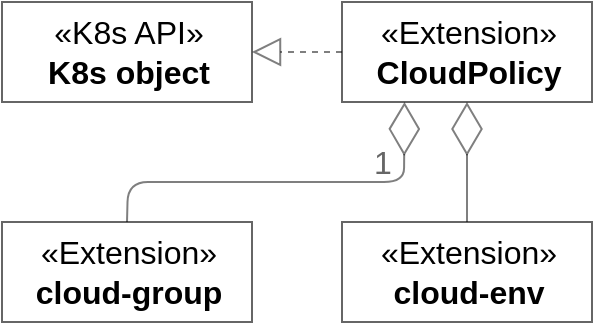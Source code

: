 <mxfile version="13.1.14" type="device"><diagram name="Page-1" id="c4acf3e9-155e-7222-9cf6-157b1a14988f"><mxGraphModel dx="1422" dy="740" grid="1" gridSize="10" guides="1" tooltips="1" connect="1" arrows="1" fold="1" page="1" pageScale="1" pageWidth="850" pageHeight="1100" background="#ffffff" math="0" shadow="0"><root><mxCell id="0"/><mxCell id="1" parent="0"/><mxCell id="0lOFYk-6m7jObj_m_8kx-12" value="«K8s API»&lt;br&gt;&lt;b&gt;K8s object&lt;br&gt;&lt;/b&gt;" style="html=1;shadow=0;labelBackgroundColor=none;fillColor=#ffffff;fontSize=16;fontColor=#000000;opacity=60;" vertex="1" parent="1"><mxGeometry x="210" y="160" width="125" height="50" as="geometry"/></mxCell><mxCell id="0lOFYk-6m7jObj_m_8kx-14" value="«Extension»&lt;br&gt;&lt;b&gt;cloud-env&lt;/b&gt;" style="html=1;shadow=0;labelBackgroundColor=none;fillColor=#ffffff;fontSize=16;fontColor=#000000;opacity=60;" vertex="1" parent="1"><mxGeometry x="380" y="270" width="125" height="50" as="geometry"/></mxCell><mxCell id="0lOFYk-6m7jObj_m_8kx-19" value="«Extension»&lt;br&gt;&lt;b&gt;cloud-group&lt;/b&gt;" style="html=1;shadow=0;labelBackgroundColor=none;fillColor=#ffffff;fontSize=16;fontColor=#000000;opacity=60;" vertex="1" parent="1"><mxGeometry x="210" y="270" width="125" height="50" as="geometry"/></mxCell><mxCell id="0lOFYk-6m7jObj_m_8kx-24" value="" style="endArrow=block;dashed=1;endFill=0;endSize=12;html=1;fontSize=16;fontColor=#000000;opacity=50;entryX=1;entryY=0.5;entryDx=0;entryDy=0;" edge="1" parent="1" target="0lOFYk-6m7jObj_m_8kx-12"><mxGeometry width="160" relative="1" as="geometry"><mxPoint x="380" y="185" as="sourcePoint"/><mxPoint x="520" y="240" as="targetPoint"/></mxGeometry></mxCell><mxCell id="0lOFYk-6m7jObj_m_8kx-25" value="«Extension»&lt;br&gt;&lt;b&gt;CloudPolicy&lt;/b&gt;" style="html=1;shadow=0;labelBackgroundColor=none;fillColor=#ffffff;fontSize=16;fontColor=#000000;opacity=60;" vertex="1" parent="1"><mxGeometry x="380" y="160" width="125" height="50" as="geometry"/></mxCell><mxCell id="0lOFYk-6m7jObj_m_8kx-26" value="" style="endArrow=diamondThin;endFill=0;endSize=24;html=1;fontSize=16;fontColor=#000000;opacity=50;entryX=0.25;entryY=1;entryDx=0;entryDy=0;exitX=0.5;exitY=0;exitDx=0;exitDy=0;" edge="1" parent="1" source="0lOFYk-6m7jObj_m_8kx-19" target="0lOFYk-6m7jObj_m_8kx-25"><mxGeometry width="160" relative="1" as="geometry"><mxPoint x="410" y="260" as="sourcePoint"/><mxPoint x="410" y="210" as="targetPoint"/><Array as="points"><mxPoint x="273" y="250"/><mxPoint x="411" y="250"/></Array></mxGeometry></mxCell><mxCell id="0lOFYk-6m7jObj_m_8kx-27" value="" style="endArrow=diamondThin;endFill=0;endSize=24;html=1;fontSize=16;fontColor=#000000;opacity=50;entryX=0.5;entryY=1;entryDx=0;entryDy=0;exitX=0.5;exitY=0;exitDx=0;exitDy=0;" edge="1" parent="1" source="0lOFYk-6m7jObj_m_8kx-14" target="0lOFYk-6m7jObj_m_8kx-25"><mxGeometry width="160" relative="1" as="geometry"><mxPoint x="474" y="260" as="sourcePoint"/><mxPoint x="470" y="220" as="targetPoint"/></mxGeometry></mxCell><mxCell id="0lOFYk-6m7jObj_m_8kx-29" value="&lt;font color=&quot;#666666&quot;&gt;1&lt;/font&gt;" style="text;html=1;align=center;verticalAlign=middle;resizable=0;points=[];autosize=1;fontSize=16;fontColor=#000000;" vertex="1" parent="1"><mxGeometry x="390" y="230" width="20" height="20" as="geometry"/></mxCell></root></mxGraphModel></diagram></mxfile>